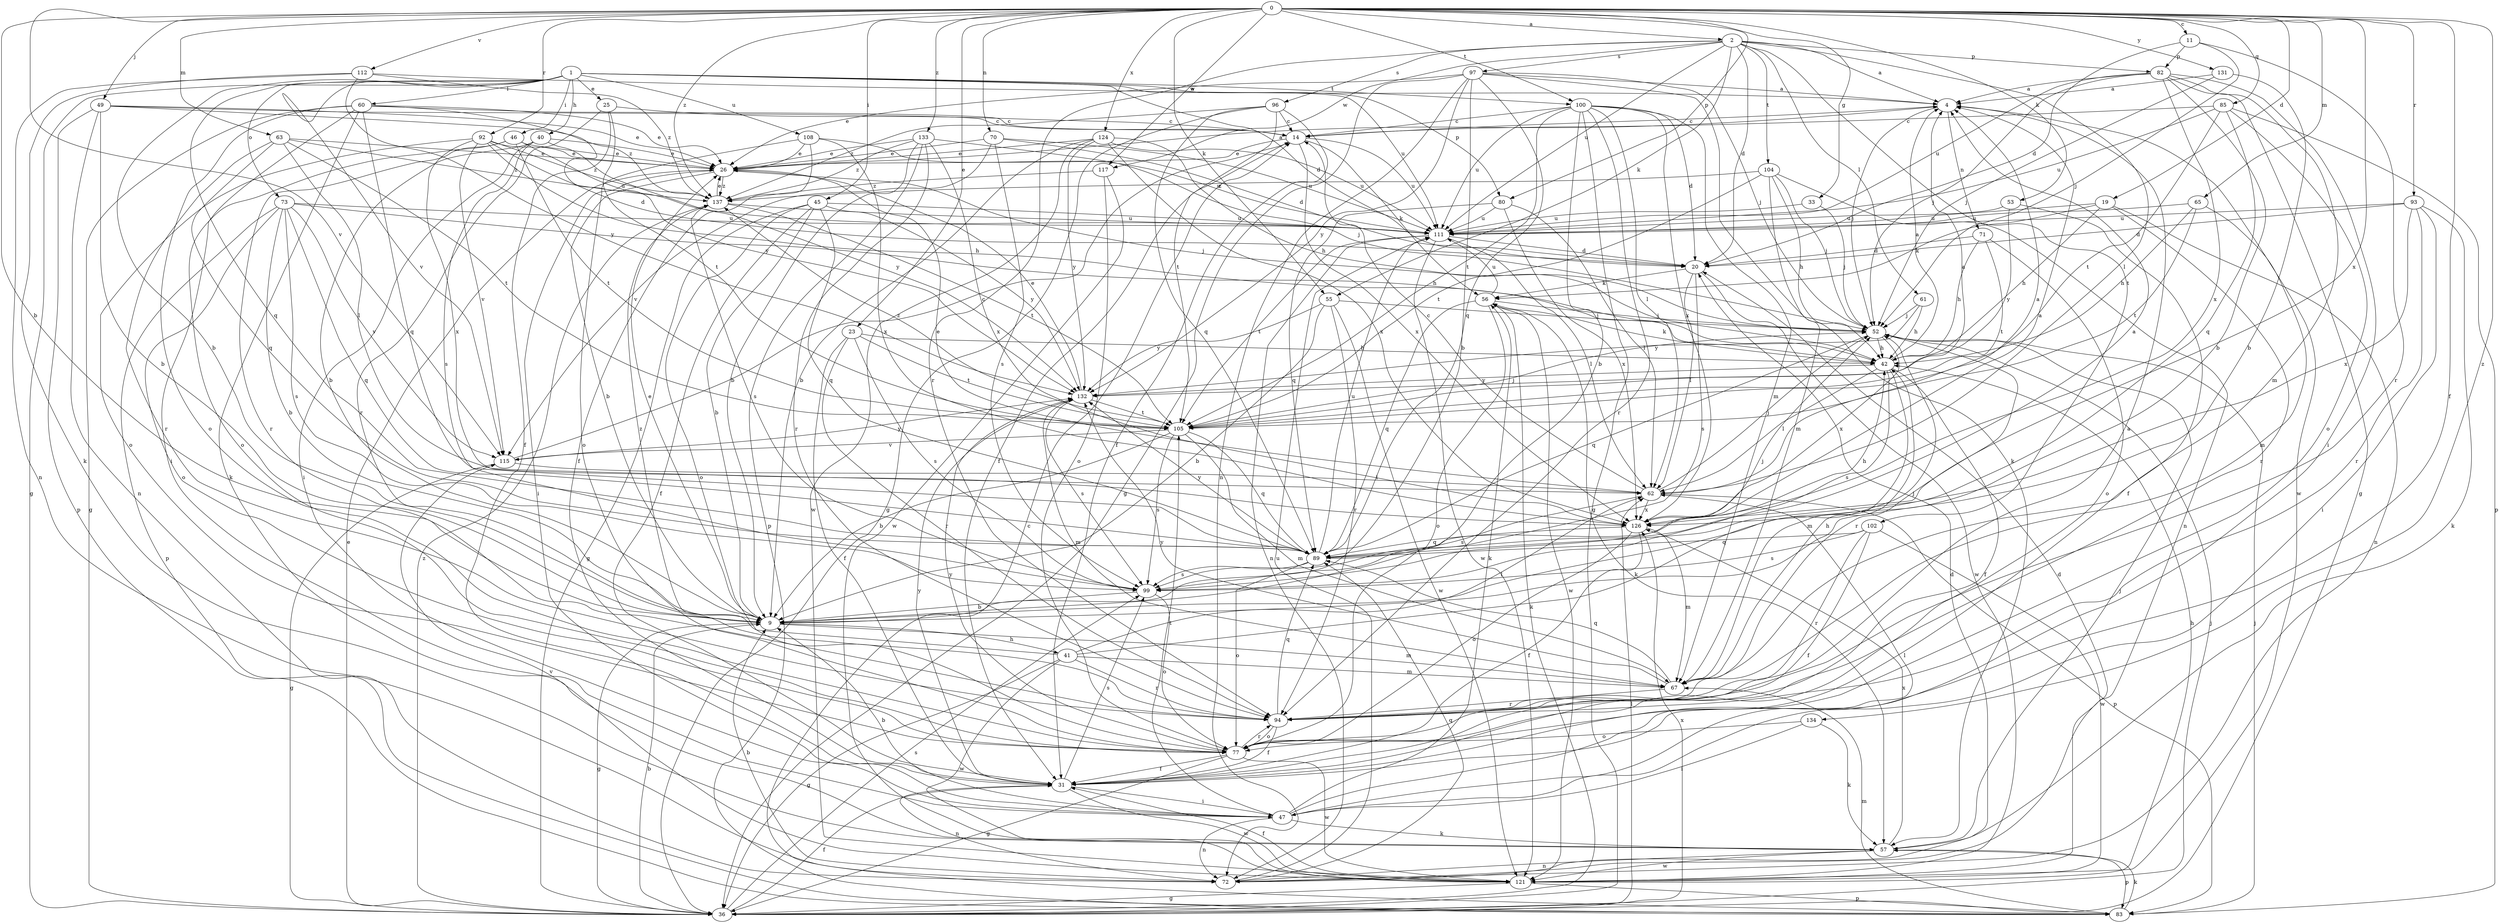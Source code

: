 strict digraph  {
0;
1;
2;
4;
9;
11;
14;
19;
20;
23;
25;
26;
31;
33;
36;
40;
41;
42;
45;
46;
47;
49;
52;
53;
55;
56;
57;
60;
61;
62;
63;
65;
67;
70;
71;
72;
73;
77;
80;
82;
83;
85;
89;
92;
93;
94;
96;
97;
99;
100;
102;
104;
105;
108;
111;
112;
115;
117;
121;
124;
126;
131;
132;
133;
134;
137;
0 -> 2  [label=a];
0 -> 9  [label=b];
0 -> 11  [label=c];
0 -> 19  [label=d];
0 -> 23  [label=e];
0 -> 31  [label=f];
0 -> 33  [label=g];
0 -> 45  [label=i];
0 -> 49  [label=j];
0 -> 53  [label=k];
0 -> 55  [label=k];
0 -> 63  [label=m];
0 -> 65  [label=m];
0 -> 70  [label=n];
0 -> 80  [label=p];
0 -> 85  [label=q];
0 -> 92  [label=r];
0 -> 93  [label=r];
0 -> 100  [label=t];
0 -> 112  [label=v];
0 -> 115  [label=v];
0 -> 117  [label=w];
0 -> 124  [label=x];
0 -> 126  [label=x];
0 -> 131  [label=y];
0 -> 133  [label=z];
0 -> 134  [label=z];
0 -> 137  [label=z];
1 -> 9  [label=b];
1 -> 20  [label=d];
1 -> 25  [label=e];
1 -> 36  [label=g];
1 -> 40  [label=h];
1 -> 46  [label=i];
1 -> 60  [label=l];
1 -> 73  [label=o];
1 -> 80  [label=p];
1 -> 89  [label=q];
1 -> 100  [label=t];
1 -> 108  [label=u];
1 -> 111  [label=u];
1 -> 115  [label=v];
2 -> 4  [label=a];
2 -> 20  [label=d];
2 -> 55  [label=k];
2 -> 61  [label=l];
2 -> 62  [label=l];
2 -> 82  [label=p];
2 -> 94  [label=r];
2 -> 96  [label=s];
2 -> 97  [label=s];
2 -> 102  [label=t];
2 -> 104  [label=t];
2 -> 111  [label=u];
2 -> 117  [label=w];
4 -> 14  [label=c];
4 -> 52  [label=j];
4 -> 71  [label=n];
4 -> 121  [label=w];
9 -> 26  [label=e];
9 -> 36  [label=g];
9 -> 41  [label=h];
9 -> 67  [label=m];
11 -> 20  [label=d];
11 -> 52  [label=j];
11 -> 82  [label=p];
11 -> 94  [label=r];
14 -> 26  [label=e];
14 -> 31  [label=f];
14 -> 56  [label=k];
14 -> 111  [label=u];
14 -> 126  [label=x];
19 -> 42  [label=h];
19 -> 56  [label=k];
19 -> 72  [label=n];
19 -> 94  [label=r];
19 -> 111  [label=u];
20 -> 56  [label=k];
20 -> 62  [label=l];
20 -> 99  [label=s];
20 -> 121  [label=w];
23 -> 31  [label=f];
23 -> 42  [label=h];
23 -> 94  [label=r];
23 -> 99  [label=s];
23 -> 105  [label=t];
25 -> 14  [label=c];
25 -> 31  [label=f];
25 -> 94  [label=r];
25 -> 105  [label=t];
26 -> 4  [label=a];
26 -> 9  [label=b];
26 -> 47  [label=i];
26 -> 52  [label=j];
26 -> 137  [label=z];
31 -> 47  [label=i];
31 -> 72  [label=n];
31 -> 99  [label=s];
31 -> 121  [label=w];
31 -> 132  [label=y];
33 -> 52  [label=j];
33 -> 111  [label=u];
36 -> 9  [label=b];
36 -> 26  [label=e];
36 -> 31  [label=f];
36 -> 52  [label=j];
36 -> 56  [label=k];
36 -> 62  [label=l];
36 -> 99  [label=s];
36 -> 126  [label=x];
36 -> 137  [label=z];
40 -> 9  [label=b];
40 -> 26  [label=e];
40 -> 47  [label=i];
40 -> 99  [label=s];
40 -> 132  [label=y];
41 -> 36  [label=g];
41 -> 52  [label=j];
41 -> 62  [label=l];
41 -> 67  [label=m];
41 -> 94  [label=r];
41 -> 121  [label=w];
41 -> 137  [label=z];
42 -> 4  [label=a];
42 -> 31  [label=f];
42 -> 56  [label=k];
42 -> 62  [label=l];
42 -> 67  [label=m];
42 -> 99  [label=s];
42 -> 132  [label=y];
45 -> 9  [label=b];
45 -> 31  [label=f];
45 -> 36  [label=g];
45 -> 77  [label=o];
45 -> 89  [label=q];
45 -> 111  [label=u];
45 -> 132  [label=y];
46 -> 26  [label=e];
46 -> 77  [label=o];
46 -> 94  [label=r];
46 -> 105  [label=t];
46 -> 111  [label=u];
47 -> 9  [label=b];
47 -> 56  [label=k];
47 -> 57  [label=k];
47 -> 62  [label=l];
47 -> 72  [label=n];
47 -> 105  [label=t];
49 -> 9  [label=b];
49 -> 14  [label=c];
49 -> 26  [label=e];
49 -> 72  [label=n];
49 -> 83  [label=p];
49 -> 137  [label=z];
52 -> 42  [label=h];
52 -> 89  [label=q];
52 -> 94  [label=r];
52 -> 126  [label=x];
53 -> 31  [label=f];
53 -> 111  [label=u];
53 -> 132  [label=y];
55 -> 9  [label=b];
55 -> 52  [label=j];
55 -> 94  [label=r];
55 -> 121  [label=w];
55 -> 132  [label=y];
56 -> 52  [label=j];
56 -> 57  [label=k];
56 -> 77  [label=o];
56 -> 89  [label=q];
56 -> 111  [label=u];
56 -> 121  [label=w];
57 -> 52  [label=j];
57 -> 72  [label=n];
57 -> 83  [label=p];
57 -> 121  [label=w];
57 -> 126  [label=x];
60 -> 14  [label=c];
60 -> 26  [label=e];
60 -> 36  [label=g];
60 -> 47  [label=i];
60 -> 57  [label=k];
60 -> 77  [label=o];
60 -> 89  [label=q];
60 -> 132  [label=y];
61 -> 42  [label=h];
61 -> 52  [label=j];
61 -> 132  [label=y];
62 -> 4  [label=a];
62 -> 14  [label=c];
62 -> 26  [label=e];
62 -> 52  [label=j];
62 -> 83  [label=p];
62 -> 99  [label=s];
62 -> 126  [label=x];
63 -> 26  [label=e];
63 -> 62  [label=l];
63 -> 89  [label=q];
63 -> 94  [label=r];
63 -> 105  [label=t];
63 -> 137  [label=z];
65 -> 42  [label=h];
65 -> 67  [label=m];
65 -> 105  [label=t];
65 -> 111  [label=u];
67 -> 42  [label=h];
67 -> 89  [label=q];
67 -> 94  [label=r];
67 -> 132  [label=y];
70 -> 20  [label=d];
70 -> 26  [label=e];
70 -> 99  [label=s];
70 -> 111  [label=u];
70 -> 115  [label=v];
71 -> 20  [label=d];
71 -> 42  [label=h];
71 -> 77  [label=o];
71 -> 105  [label=t];
72 -> 9  [label=b];
72 -> 20  [label=d];
72 -> 89  [label=q];
72 -> 111  [label=u];
73 -> 9  [label=b];
73 -> 42  [label=h];
73 -> 77  [label=o];
73 -> 83  [label=p];
73 -> 89  [label=q];
73 -> 99  [label=s];
73 -> 111  [label=u];
73 -> 115  [label=v];
77 -> 4  [label=a];
77 -> 31  [label=f];
77 -> 36  [label=g];
77 -> 94  [label=r];
77 -> 121  [label=w];
77 -> 132  [label=y];
80 -> 62  [label=l];
80 -> 89  [label=q];
80 -> 111  [label=u];
80 -> 126  [label=x];
82 -> 4  [label=a];
82 -> 9  [label=b];
82 -> 36  [label=g];
82 -> 47  [label=i];
82 -> 52  [label=j];
82 -> 67  [label=m];
82 -> 111  [label=u];
82 -> 126  [label=x];
83 -> 14  [label=c];
83 -> 52  [label=j];
83 -> 57  [label=k];
83 -> 67  [label=m];
85 -> 14  [label=c];
85 -> 77  [label=o];
85 -> 83  [label=p];
85 -> 89  [label=q];
85 -> 105  [label=t];
85 -> 111  [label=u];
89 -> 4  [label=a];
89 -> 42  [label=h];
89 -> 77  [label=o];
89 -> 99  [label=s];
89 -> 111  [label=u];
89 -> 132  [label=y];
92 -> 20  [label=d];
92 -> 26  [label=e];
92 -> 42  [label=h];
92 -> 77  [label=o];
92 -> 115  [label=v];
92 -> 126  [label=x];
92 -> 137  [label=z];
93 -> 20  [label=d];
93 -> 47  [label=i];
93 -> 57  [label=k];
93 -> 94  [label=r];
93 -> 111  [label=u];
93 -> 126  [label=x];
94 -> 31  [label=f];
94 -> 77  [label=o];
94 -> 89  [label=q];
96 -> 14  [label=c];
96 -> 31  [label=f];
96 -> 36  [label=g];
96 -> 89  [label=q];
96 -> 105  [label=t];
96 -> 137  [label=z];
97 -> 4  [label=a];
97 -> 9  [label=b];
97 -> 26  [label=e];
97 -> 36  [label=g];
97 -> 52  [label=j];
97 -> 57  [label=k];
97 -> 72  [label=n];
97 -> 89  [label=q];
97 -> 132  [label=y];
99 -> 9  [label=b];
99 -> 52  [label=j];
99 -> 77  [label=o];
100 -> 9  [label=b];
100 -> 14  [label=c];
100 -> 20  [label=d];
100 -> 36  [label=g];
100 -> 62  [label=l];
100 -> 67  [label=m];
100 -> 94  [label=r];
100 -> 105  [label=t];
100 -> 111  [label=u];
100 -> 126  [label=x];
102 -> 31  [label=f];
102 -> 89  [label=q];
102 -> 94  [label=r];
102 -> 99  [label=s];
102 -> 121  [label=w];
104 -> 42  [label=h];
104 -> 52  [label=j];
104 -> 67  [label=m];
104 -> 72  [label=n];
104 -> 105  [label=t];
104 -> 137  [label=z];
105 -> 4  [label=a];
105 -> 9  [label=b];
105 -> 52  [label=j];
105 -> 67  [label=m];
105 -> 89  [label=q];
105 -> 99  [label=s];
105 -> 115  [label=v];
105 -> 137  [label=z];
108 -> 26  [label=e];
108 -> 31  [label=f];
108 -> 77  [label=o];
108 -> 111  [label=u];
108 -> 126  [label=x];
111 -> 20  [label=d];
111 -> 62  [label=l];
111 -> 72  [label=n];
111 -> 105  [label=t];
111 -> 121  [label=w];
112 -> 4  [label=a];
112 -> 57  [label=k];
112 -> 72  [label=n];
112 -> 132  [label=y];
112 -> 137  [label=z];
115 -> 14  [label=c];
115 -> 36  [label=g];
115 -> 62  [label=l];
115 -> 132  [label=y];
117 -> 77  [label=o];
117 -> 121  [label=w];
117 -> 137  [label=z];
121 -> 20  [label=d];
121 -> 31  [label=f];
121 -> 36  [label=g];
121 -> 42  [label=h];
121 -> 83  [label=p];
121 -> 115  [label=v];
124 -> 9  [label=b];
124 -> 26  [label=e];
124 -> 42  [label=h];
124 -> 111  [label=u];
124 -> 121  [label=w];
124 -> 126  [label=x];
124 -> 132  [label=y];
126 -> 4  [label=a];
126 -> 31  [label=f];
126 -> 67  [label=m];
126 -> 77  [label=o];
126 -> 89  [label=q];
131 -> 4  [label=a];
131 -> 9  [label=b];
131 -> 52  [label=j];
132 -> 26  [label=e];
132 -> 67  [label=m];
132 -> 99  [label=s];
132 -> 105  [label=t];
133 -> 9  [label=b];
133 -> 26  [label=e];
133 -> 52  [label=j];
133 -> 83  [label=p];
133 -> 94  [label=r];
133 -> 126  [label=x];
133 -> 137  [label=z];
134 -> 47  [label=i];
134 -> 57  [label=k];
134 -> 77  [label=o];
137 -> 26  [label=e];
137 -> 99  [label=s];
137 -> 105  [label=t];
137 -> 111  [label=u];
}
